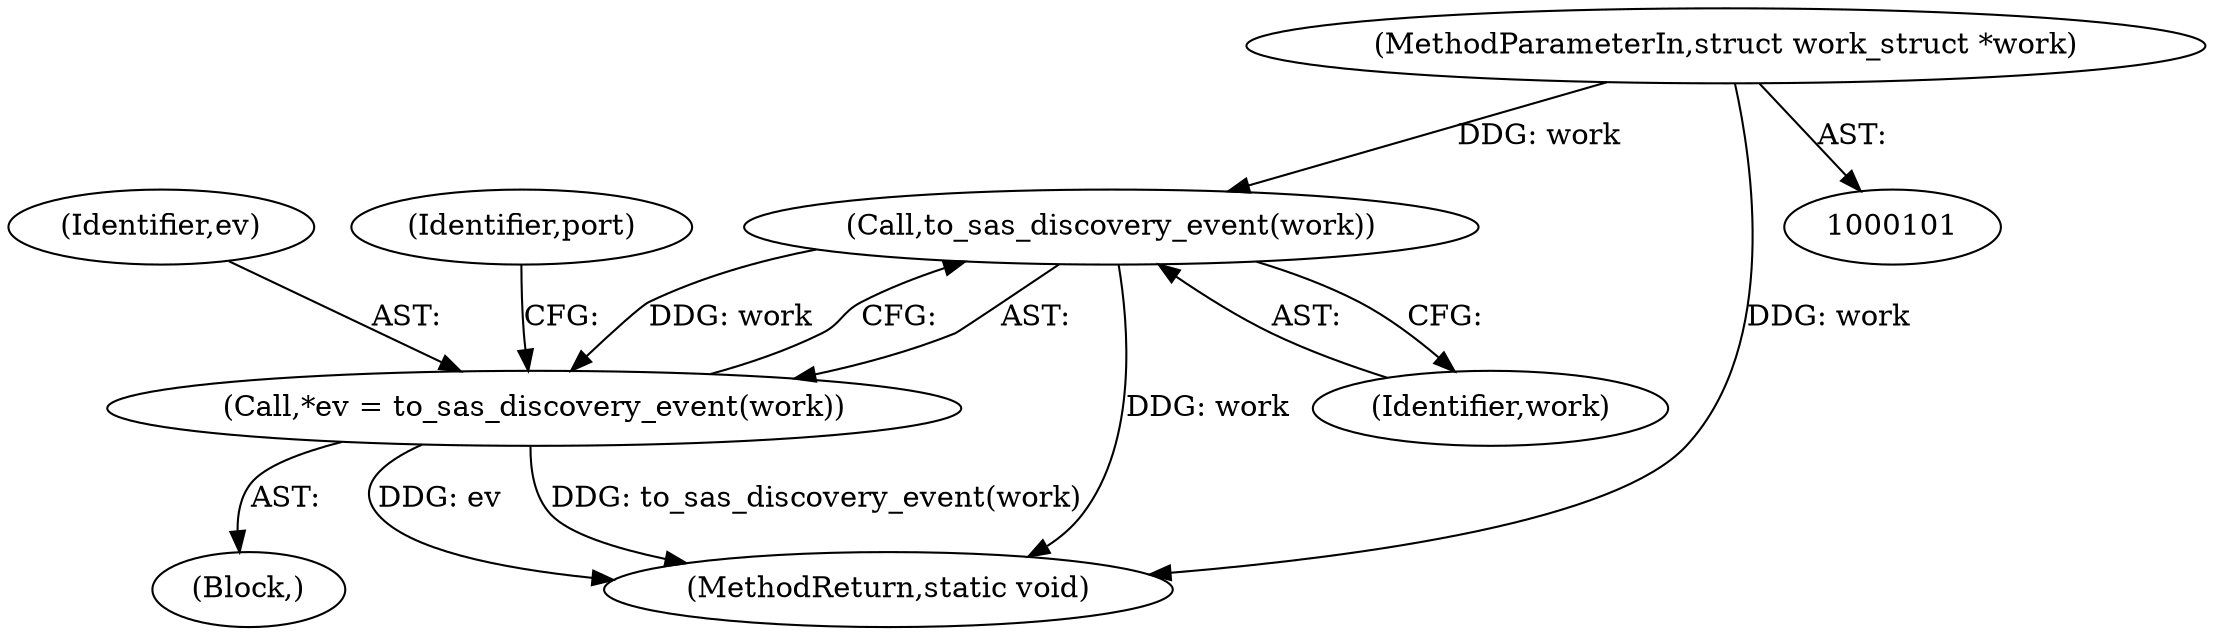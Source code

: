 digraph "0_linux_0558f33c06bb910e2879e355192227a8e8f0219d_5@pointer" {
"1000102" [label="(MethodParameterIn,struct work_struct *work)"];
"1000111" [label="(Call,to_sas_discovery_event(work))"];
"1000109" [label="(Call,*ev = to_sas_discovery_event(work))"];
"1000103" [label="(Block,)"];
"1000110" [label="(Identifier,ev)"];
"1000111" [label="(Call,to_sas_discovery_event(work))"];
"1000115" [label="(Identifier,port)"];
"1000205" [label="(MethodReturn,static void)"];
"1000112" [label="(Identifier,work)"];
"1000109" [label="(Call,*ev = to_sas_discovery_event(work))"];
"1000102" [label="(MethodParameterIn,struct work_struct *work)"];
"1000102" -> "1000101"  [label="AST: "];
"1000102" -> "1000205"  [label="DDG: work"];
"1000102" -> "1000111"  [label="DDG: work"];
"1000111" -> "1000109"  [label="AST: "];
"1000111" -> "1000112"  [label="CFG: "];
"1000112" -> "1000111"  [label="AST: "];
"1000109" -> "1000111"  [label="CFG: "];
"1000111" -> "1000205"  [label="DDG: work"];
"1000111" -> "1000109"  [label="DDG: work"];
"1000109" -> "1000103"  [label="AST: "];
"1000110" -> "1000109"  [label="AST: "];
"1000115" -> "1000109"  [label="CFG: "];
"1000109" -> "1000205"  [label="DDG: ev"];
"1000109" -> "1000205"  [label="DDG: to_sas_discovery_event(work)"];
}
